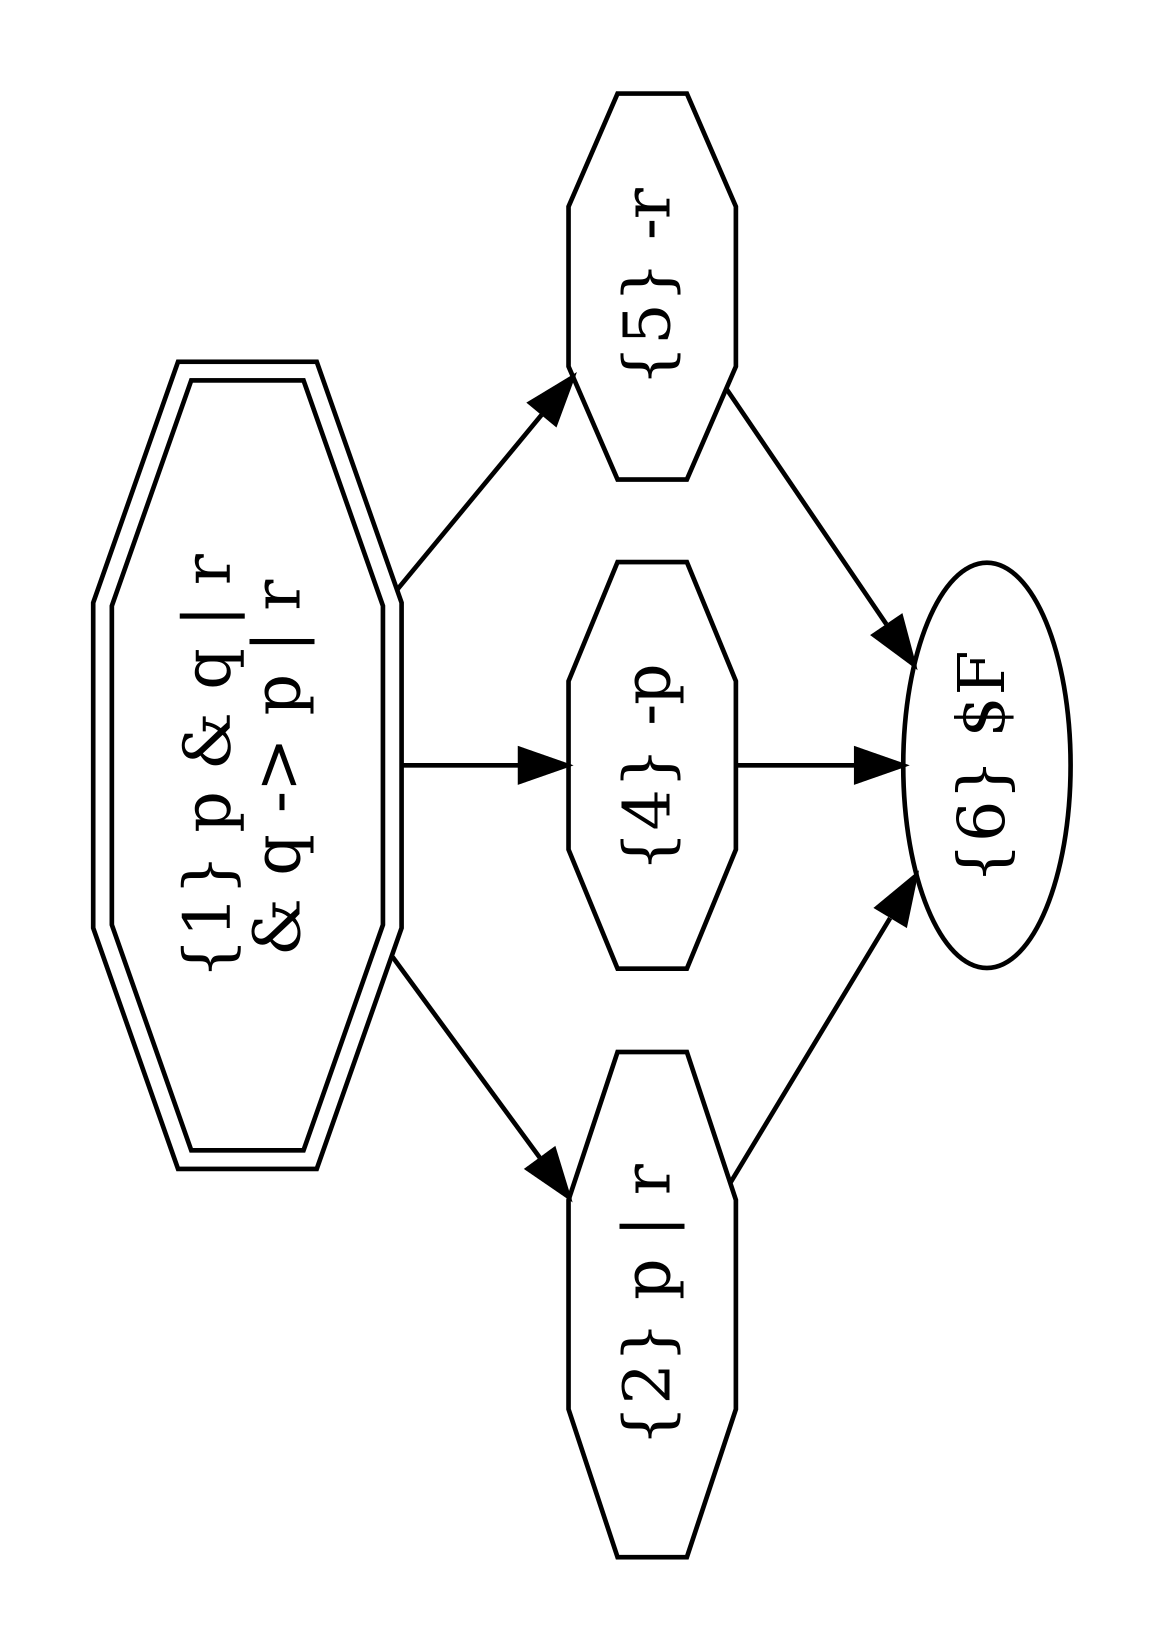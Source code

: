 strict digraph "4p" {
 rotate=90;
 size="10,7.5!";
 margin="0.5,0.5";
 1 [label="{1} p & q | r\n& q -> p | r", shape="doubleoctagon"];
 2 [label="{2} p | r", shape="octagon"];
 1 -> 2;
 4 [label="{4} -p", shape="octagon"];
 1 -> 4;
 5 [label="{5} -r", shape="octagon"];
 1 -> 5;
 6 [label="{6} $F",shape="ellipse"];
 2 -> 6;
 4 -> 6;
 5 -> 6;
 root=6; // last step is plausible root
}

